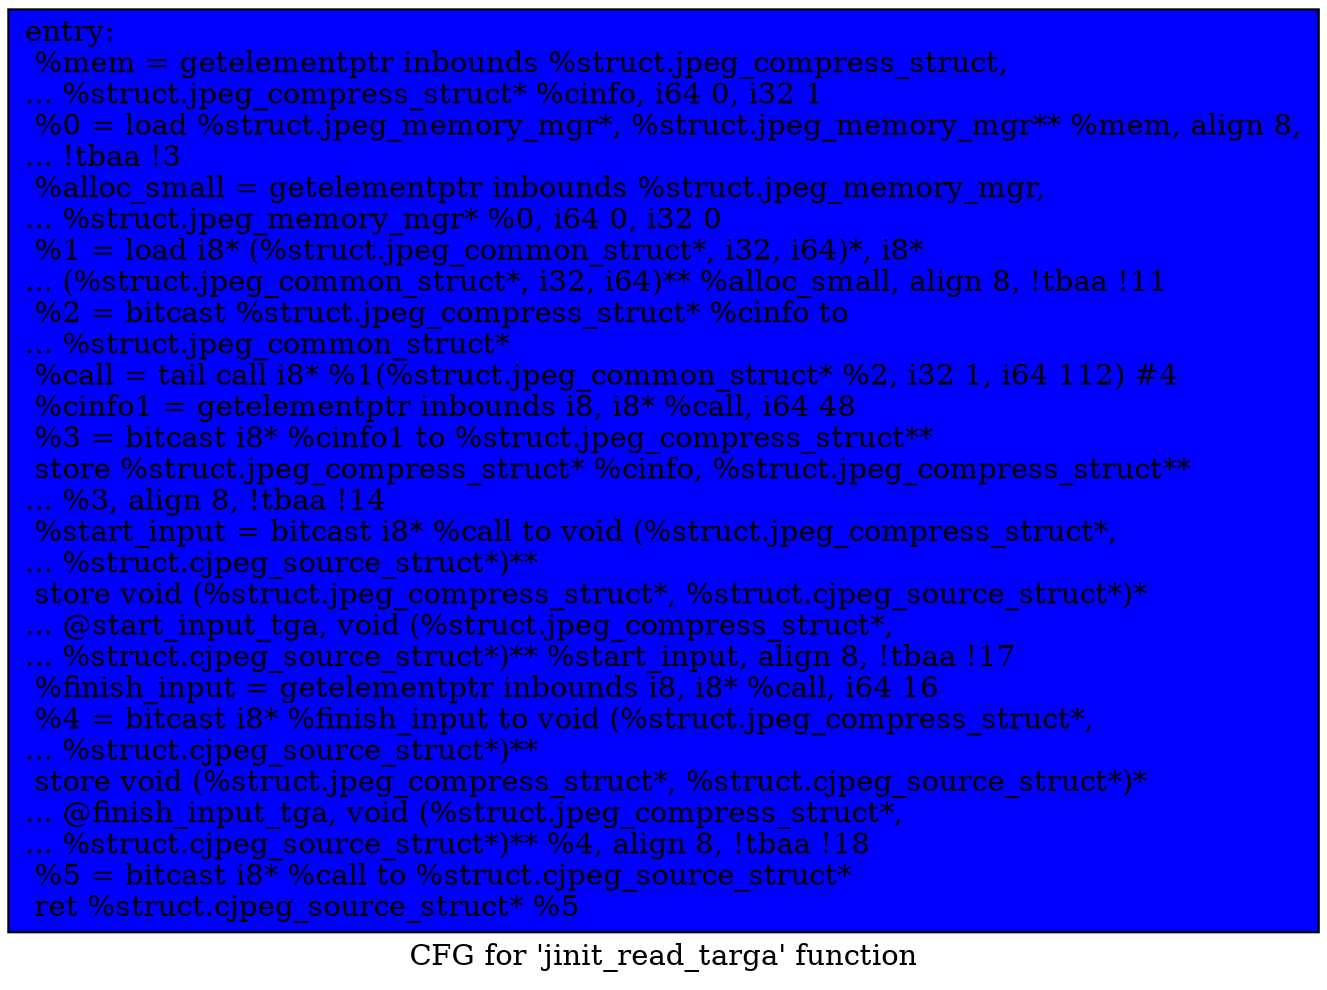 digraph "CFG for 'jinit_read_targa' function" {
	label="CFG for 'jinit_read_targa' function";

	Node0x4e7e910 [shape=record, style = filled, fillcolor = blue, label="{entry:\l  %mem = getelementptr inbounds %struct.jpeg_compress_struct,\l... %struct.jpeg_compress_struct* %cinfo, i64 0, i32 1\l  %0 = load %struct.jpeg_memory_mgr*, %struct.jpeg_memory_mgr** %mem, align 8,\l... !tbaa !3\l  %alloc_small = getelementptr inbounds %struct.jpeg_memory_mgr,\l... %struct.jpeg_memory_mgr* %0, i64 0, i32 0\l  %1 = load i8* (%struct.jpeg_common_struct*, i32, i64)*, i8*\l... (%struct.jpeg_common_struct*, i32, i64)** %alloc_small, align 8, !tbaa !11\l  %2 = bitcast %struct.jpeg_compress_struct* %cinfo to\l... %struct.jpeg_common_struct*\l  %call = tail call i8* %1(%struct.jpeg_common_struct* %2, i32 1, i64 112) #4\l  %cinfo1 = getelementptr inbounds i8, i8* %call, i64 48\l  %3 = bitcast i8* %cinfo1 to %struct.jpeg_compress_struct**\l  store %struct.jpeg_compress_struct* %cinfo, %struct.jpeg_compress_struct**\l... %3, align 8, !tbaa !14\l  %start_input = bitcast i8* %call to void (%struct.jpeg_compress_struct*,\l... %struct.cjpeg_source_struct*)**\l  store void (%struct.jpeg_compress_struct*, %struct.cjpeg_source_struct*)*\l... @start_input_tga, void (%struct.jpeg_compress_struct*,\l... %struct.cjpeg_source_struct*)** %start_input, align 8, !tbaa !17\l  %finish_input = getelementptr inbounds i8, i8* %call, i64 16\l  %4 = bitcast i8* %finish_input to void (%struct.jpeg_compress_struct*,\l... %struct.cjpeg_source_struct*)**\l  store void (%struct.jpeg_compress_struct*, %struct.cjpeg_source_struct*)*\l... @finish_input_tga, void (%struct.jpeg_compress_struct*,\l... %struct.cjpeg_source_struct*)** %4, align 8, !tbaa !18\l  %5 = bitcast i8* %call to %struct.cjpeg_source_struct*\l  ret %struct.cjpeg_source_struct* %5\l}"];
}
